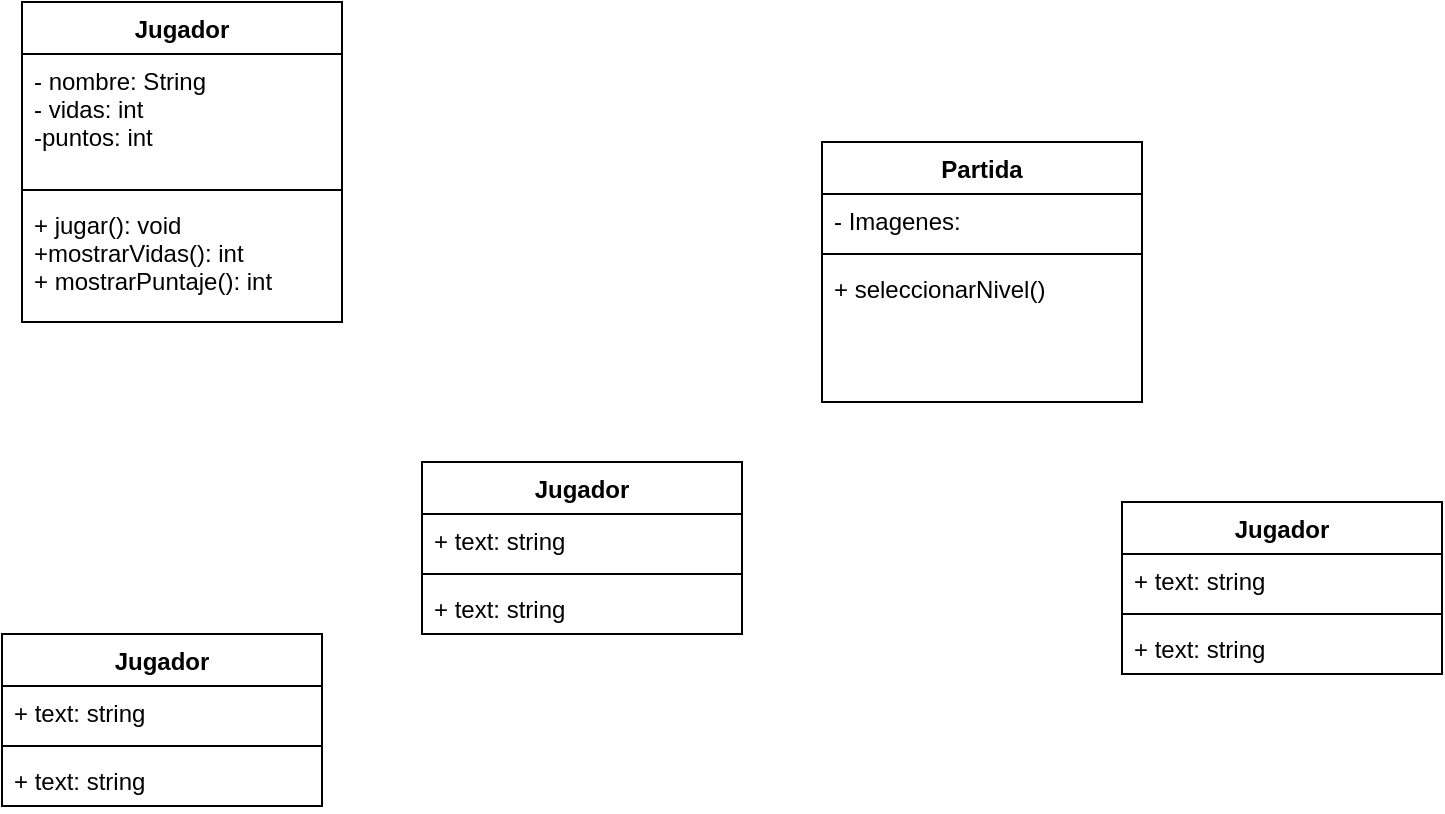 <mxfile version="19.0.3" type="device"><diagram id="4kdXXyNabPPnBovkbQC-" name="Page-1"><mxGraphModel dx="1022" dy="497" grid="1" gridSize="10" guides="1" tooltips="1" connect="1" arrows="1" fold="1" page="1" pageScale="1" pageWidth="850" pageHeight="1100" math="0" shadow="0"><root><mxCell id="0"/><mxCell id="1" parent="0"/><mxCell id="T8-AGm1coOe5BhR1Ould-6" value="Jugador" style="swimlane;fontStyle=1;align=center;verticalAlign=top;childLayout=stackLayout;horizontal=1;startSize=26;horizontalStack=0;resizeParent=1;resizeParentMax=0;resizeLast=0;collapsible=1;marginBottom=0;" parent="1" vertex="1"><mxGeometry x="80" y="380" width="160" height="160" as="geometry"/></mxCell><mxCell id="T8-AGm1coOe5BhR1Ould-7" value="- nombre: String&#10;- vidas: int&#10;-puntos: int&#10;" style="text;strokeColor=none;fillColor=none;align=left;verticalAlign=top;spacingLeft=4;spacingRight=4;overflow=hidden;rotatable=0;points=[[0,0.5],[1,0.5]];portConstraint=eastwest;" parent="T8-AGm1coOe5BhR1Ould-6" vertex="1"><mxGeometry y="26" width="160" height="64" as="geometry"/></mxCell><mxCell id="T8-AGm1coOe5BhR1Ould-8" value="" style="line;strokeWidth=1;fillColor=none;align=left;verticalAlign=middle;spacingTop=-1;spacingLeft=3;spacingRight=3;rotatable=0;labelPosition=right;points=[];portConstraint=eastwest;" parent="T8-AGm1coOe5BhR1Ould-6" vertex="1"><mxGeometry y="90" width="160" height="8" as="geometry"/></mxCell><mxCell id="rtLMhzhmPeb1GsudSdou-13" value="+ jugar(): void&#10;+mostrarVidas(): int&#10;+ mostrarPuntaje(): int" style="text;strokeColor=none;fillColor=none;align=left;verticalAlign=top;spacingLeft=4;spacingRight=4;overflow=hidden;rotatable=0;points=[[0,0.5],[1,0.5]];portConstraint=eastwest;" vertex="1" parent="T8-AGm1coOe5BhR1Ould-6"><mxGeometry y="98" width="160" height="62" as="geometry"/></mxCell><mxCell id="rtLMhzhmPeb1GsudSdou-17" value="Jugador" style="swimlane;fontStyle=1;align=center;verticalAlign=top;childLayout=stackLayout;horizontal=1;startSize=26;horizontalStack=0;resizeParent=1;resizeParentMax=0;resizeLast=0;collapsible=1;marginBottom=0;" vertex="1" parent="1"><mxGeometry x="280" y="610" width="160" height="86" as="geometry"/></mxCell><mxCell id="rtLMhzhmPeb1GsudSdou-18" value="+ text: string" style="text;strokeColor=none;fillColor=none;align=left;verticalAlign=top;spacingLeft=4;spacingRight=4;overflow=hidden;rotatable=0;points=[[0,0.5],[1,0.5]];portConstraint=eastwest;" vertex="1" parent="rtLMhzhmPeb1GsudSdou-17"><mxGeometry y="26" width="160" height="26" as="geometry"/></mxCell><mxCell id="rtLMhzhmPeb1GsudSdou-19" value="" style="line;strokeWidth=1;fillColor=none;align=left;verticalAlign=middle;spacingTop=-1;spacingLeft=3;spacingRight=3;rotatable=0;labelPosition=right;points=[];portConstraint=eastwest;" vertex="1" parent="rtLMhzhmPeb1GsudSdou-17"><mxGeometry y="52" width="160" height="8" as="geometry"/></mxCell><mxCell id="rtLMhzhmPeb1GsudSdou-20" value="+ text: string" style="text;strokeColor=none;fillColor=none;align=left;verticalAlign=top;spacingLeft=4;spacingRight=4;overflow=hidden;rotatable=0;points=[[0,0.5],[1,0.5]];portConstraint=eastwest;" vertex="1" parent="rtLMhzhmPeb1GsudSdou-17"><mxGeometry y="60" width="160" height="26" as="geometry"/></mxCell><mxCell id="rtLMhzhmPeb1GsudSdou-21" value="Jugador" style="swimlane;fontStyle=1;align=center;verticalAlign=top;childLayout=stackLayout;horizontal=1;startSize=26;horizontalStack=0;resizeParent=1;resizeParentMax=0;resizeLast=0;collapsible=1;marginBottom=0;" vertex="1" parent="1"><mxGeometry x="630" y="630" width="160" height="86" as="geometry"/></mxCell><mxCell id="rtLMhzhmPeb1GsudSdou-22" value="+ text: string" style="text;strokeColor=none;fillColor=none;align=left;verticalAlign=top;spacingLeft=4;spacingRight=4;overflow=hidden;rotatable=0;points=[[0,0.5],[1,0.5]];portConstraint=eastwest;" vertex="1" parent="rtLMhzhmPeb1GsudSdou-21"><mxGeometry y="26" width="160" height="26" as="geometry"/></mxCell><mxCell id="rtLMhzhmPeb1GsudSdou-23" value="" style="line;strokeWidth=1;fillColor=none;align=left;verticalAlign=middle;spacingTop=-1;spacingLeft=3;spacingRight=3;rotatable=0;labelPosition=right;points=[];portConstraint=eastwest;" vertex="1" parent="rtLMhzhmPeb1GsudSdou-21"><mxGeometry y="52" width="160" height="8" as="geometry"/></mxCell><mxCell id="rtLMhzhmPeb1GsudSdou-24" value="+ text: string" style="text;strokeColor=none;fillColor=none;align=left;verticalAlign=top;spacingLeft=4;spacingRight=4;overflow=hidden;rotatable=0;points=[[0,0.5],[1,0.5]];portConstraint=eastwest;" vertex="1" parent="rtLMhzhmPeb1GsudSdou-21"><mxGeometry y="60" width="160" height="26" as="geometry"/></mxCell><mxCell id="rtLMhzhmPeb1GsudSdou-25" value="Partida" style="swimlane;fontStyle=1;align=center;verticalAlign=top;childLayout=stackLayout;horizontal=1;startSize=26;horizontalStack=0;resizeParent=1;resizeParentMax=0;resizeLast=0;collapsible=1;marginBottom=0;" vertex="1" parent="1"><mxGeometry x="480" y="450" width="160" height="130" as="geometry"/></mxCell><mxCell id="rtLMhzhmPeb1GsudSdou-26" value="- Imagenes: " style="text;strokeColor=none;fillColor=none;align=left;verticalAlign=top;spacingLeft=4;spacingRight=4;overflow=hidden;rotatable=0;points=[[0,0.5],[1,0.5]];portConstraint=eastwest;" vertex="1" parent="rtLMhzhmPeb1GsudSdou-25"><mxGeometry y="26" width="160" height="26" as="geometry"/></mxCell><mxCell id="rtLMhzhmPeb1GsudSdou-27" value="" style="line;strokeWidth=1;fillColor=none;align=left;verticalAlign=middle;spacingTop=-1;spacingLeft=3;spacingRight=3;rotatable=0;labelPosition=right;points=[];portConstraint=eastwest;" vertex="1" parent="rtLMhzhmPeb1GsudSdou-25"><mxGeometry y="52" width="160" height="8" as="geometry"/></mxCell><mxCell id="rtLMhzhmPeb1GsudSdou-28" value="+ seleccionarNivel()" style="text;strokeColor=none;fillColor=none;align=left;verticalAlign=top;spacingLeft=4;spacingRight=4;overflow=hidden;rotatable=0;points=[[0,0.5],[1,0.5]];portConstraint=eastwest;" vertex="1" parent="rtLMhzhmPeb1GsudSdou-25"><mxGeometry y="60" width="160" height="70" as="geometry"/></mxCell><mxCell id="rtLMhzhmPeb1GsudSdou-29" value="Jugador" style="swimlane;fontStyle=1;align=center;verticalAlign=top;childLayout=stackLayout;horizontal=1;startSize=26;horizontalStack=0;resizeParent=1;resizeParentMax=0;resizeLast=0;collapsible=1;marginBottom=0;" vertex="1" parent="1"><mxGeometry x="70" y="696" width="160" height="86" as="geometry"/></mxCell><mxCell id="rtLMhzhmPeb1GsudSdou-30" value="+ text: string" style="text;strokeColor=none;fillColor=none;align=left;verticalAlign=top;spacingLeft=4;spacingRight=4;overflow=hidden;rotatable=0;points=[[0,0.5],[1,0.5]];portConstraint=eastwest;" vertex="1" parent="rtLMhzhmPeb1GsudSdou-29"><mxGeometry y="26" width="160" height="26" as="geometry"/></mxCell><mxCell id="rtLMhzhmPeb1GsudSdou-31" value="" style="line;strokeWidth=1;fillColor=none;align=left;verticalAlign=middle;spacingTop=-1;spacingLeft=3;spacingRight=3;rotatable=0;labelPosition=right;points=[];portConstraint=eastwest;" vertex="1" parent="rtLMhzhmPeb1GsudSdou-29"><mxGeometry y="52" width="160" height="8" as="geometry"/></mxCell><mxCell id="rtLMhzhmPeb1GsudSdou-32" value="+ text: string" style="text;strokeColor=none;fillColor=none;align=left;verticalAlign=top;spacingLeft=4;spacingRight=4;overflow=hidden;rotatable=0;points=[[0,0.5],[1,0.5]];portConstraint=eastwest;" vertex="1" parent="rtLMhzhmPeb1GsudSdou-29"><mxGeometry y="60" width="160" height="26" as="geometry"/></mxCell></root></mxGraphModel></diagram></mxfile>